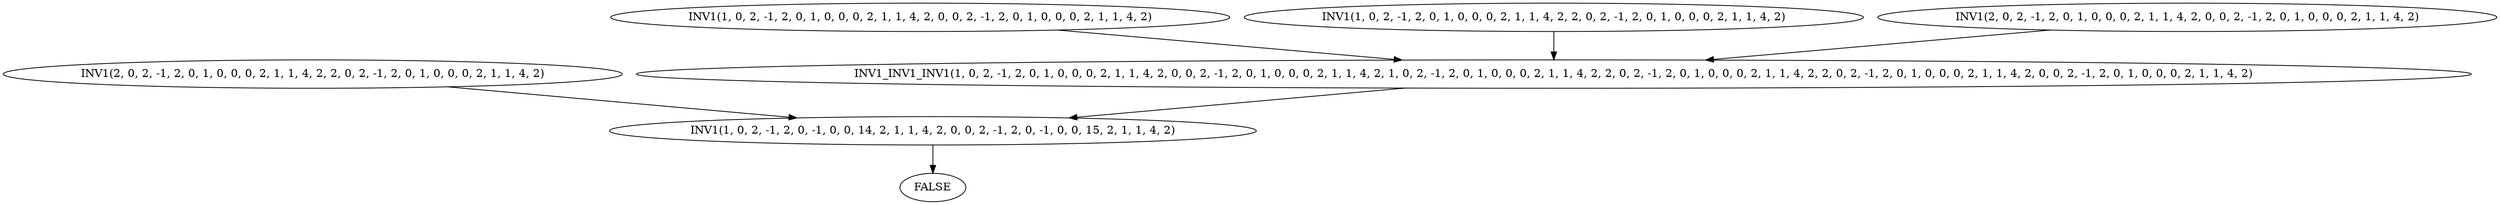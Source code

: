 digraph dag {
0[label="FALSE"];
1->0;
1[label="INV1(1, 0, 2, -1, 2, 0, -1, 0, 0, 14, 2, 1, 1, 4, 2, 0, 0, 2, -1, 2, 0, -1, 0, 0, 15, 2, 1, 1, 4, 2)"];
3->1;
2->1;
2[label="INV1_INV1_INV1(1, 0, 2, -1, 2, 0, 1, 0, 0, 0, 2, 1, 1, 4, 2, 0, 0, 2, -1, 2, 0, 1, 0, 0, 0, 2, 1, 1, 4, 2, 1, 0, 2, -1, 2, 0, 1, 0, 0, 0, 2, 1, 1, 4, 2, 2, 0, 2, -1, 2, 0, 1, 0, 0, 0, 2, 1, 1, 4, 2, 2, 0, 2, -1, 2, 0, 1, 0, 0, 0, 2, 1, 1, 4, 2, 0, 0, 2, -1, 2, 0, 1, 0, 0, 0, 2, 1, 1, 4, 2)"];
4->2;
5->2;
6->2;
3[label="INV1(2, 0, 2, -1, 2, 0, 1, 0, 0, 0, 2, 1, 1, 4, 2, 2, 0, 2, -1, 2, 0, 1, 0, 0, 0, 2, 1, 1, 4, 2)"];
4[label="INV1(1, 0, 2, -1, 2, 0, 1, 0, 0, 0, 2, 1, 1, 4, 2, 0, 0, 2, -1, 2, 0, 1, 0, 0, 0, 2, 1, 1, 4, 2)"];
5[label="INV1(1, 0, 2, -1, 2, 0, 1, 0, 0, 0, 2, 1, 1, 4, 2, 2, 0, 2, -1, 2, 0, 1, 0, 0, 0, 2, 1, 1, 4, 2)"];
6[label="INV1(2, 0, 2, -1, 2, 0, 1, 0, 0, 0, 2, 1, 1, 4, 2, 0, 0, 2, -1, 2, 0, 1, 0, 0, 0, 2, 1, 1, 4, 2)"];
}
